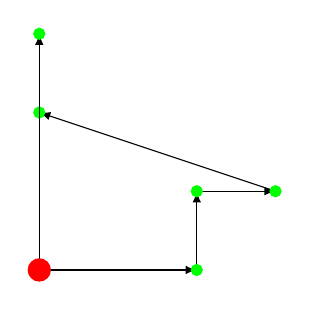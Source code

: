 \draw [black, -latex] (0, 0) -- (2, 0);
\filldraw [green] (0, 0) circle (2pt);
\draw [black, -latex] (2, 0) --(2, 1);
\filldraw [green] (2, 0) circle (2pt);
\draw [black, -latex] (2, 1) --(3, 1);
\filldraw [green] (2, 1) circle (2pt);
\draw [black, -latex] (3, 1) --(0, 2);
\filldraw [green] (3, 1) circle (2pt);
\draw [black, -latex] (0, 2) --(0, 3);
\filldraw [green] (0, 2) circle (2pt);
\draw [black, -latex] (0, 3) --(0, 0);
\filldraw (0, 3) [green] circle (2pt);
\filldraw [red] (0, 0) circle (4pt);